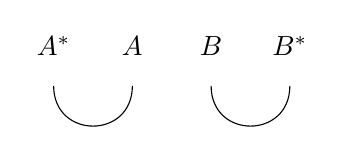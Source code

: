 \begin{tikzpicture}
	\begin{pgfonlayer}{nodelayer}
		\node [style=none] (0) at (-1, 0) {};
		\node [style=none] (1) at (0, 0) {};
		\node [style=none] (2) at (1, 0) {};
		\node [style=none] (3) at (2, 0) {};
		\node [style=none] (4) at (-1, 0.5) {$A^*$};
		\node [style=none] (5) at (0, 0.5) {$A$};
		\node [style=none] (6) at (1, 0.5) {$B$};
		\node [style=none] (7) at (2, 0.5) {$B^*$};
	\end{pgfonlayer}
	\begin{pgfonlayer}{edgelayer}
		\draw [bend right=90, looseness=1.75] (0.center) to (1.center);
		\draw [bend right=90, looseness=1.75] (2.center) to (3.center);
	\end{pgfonlayer}
\end{tikzpicture}
